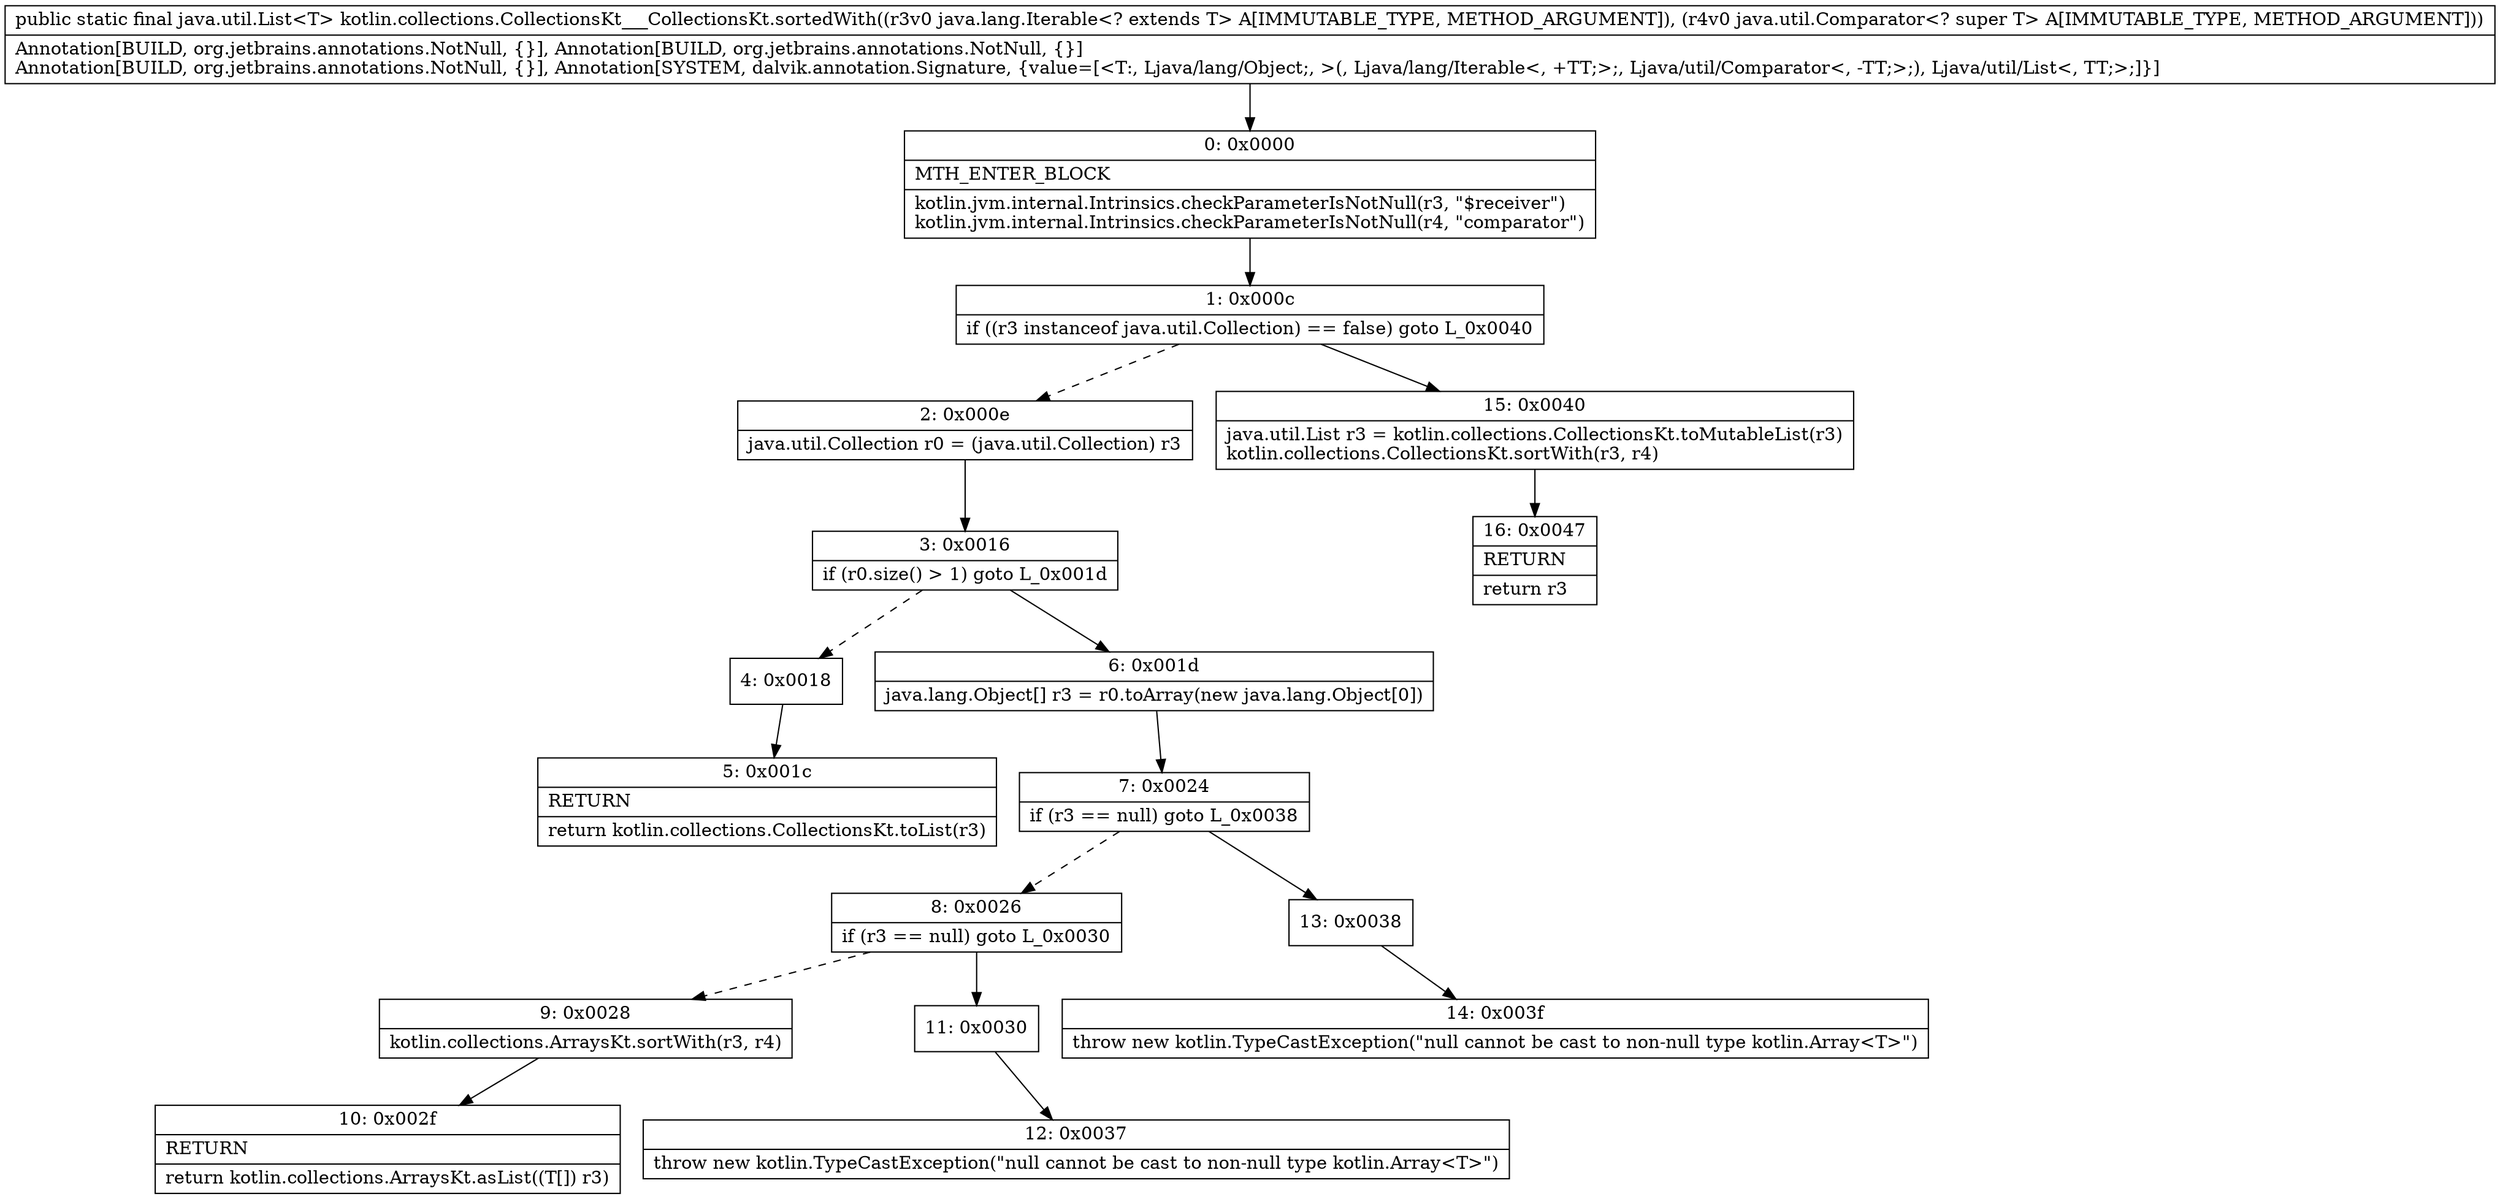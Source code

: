 digraph "CFG forkotlin.collections.CollectionsKt___CollectionsKt.sortedWith(Ljava\/lang\/Iterable;Ljava\/util\/Comparator;)Ljava\/util\/List;" {
Node_0 [shape=record,label="{0\:\ 0x0000|MTH_ENTER_BLOCK\l|kotlin.jvm.internal.Intrinsics.checkParameterIsNotNull(r3, \"$receiver\")\lkotlin.jvm.internal.Intrinsics.checkParameterIsNotNull(r4, \"comparator\")\l}"];
Node_1 [shape=record,label="{1\:\ 0x000c|if ((r3 instanceof java.util.Collection) == false) goto L_0x0040\l}"];
Node_2 [shape=record,label="{2\:\ 0x000e|java.util.Collection r0 = (java.util.Collection) r3\l}"];
Node_3 [shape=record,label="{3\:\ 0x0016|if (r0.size() \> 1) goto L_0x001d\l}"];
Node_4 [shape=record,label="{4\:\ 0x0018}"];
Node_5 [shape=record,label="{5\:\ 0x001c|RETURN\l|return kotlin.collections.CollectionsKt.toList(r3)\l}"];
Node_6 [shape=record,label="{6\:\ 0x001d|java.lang.Object[] r3 = r0.toArray(new java.lang.Object[0])\l}"];
Node_7 [shape=record,label="{7\:\ 0x0024|if (r3 == null) goto L_0x0038\l}"];
Node_8 [shape=record,label="{8\:\ 0x0026|if (r3 == null) goto L_0x0030\l}"];
Node_9 [shape=record,label="{9\:\ 0x0028|kotlin.collections.ArraysKt.sortWith(r3, r4)\l}"];
Node_10 [shape=record,label="{10\:\ 0x002f|RETURN\l|return kotlin.collections.ArraysKt.asList((T[]) r3)\l}"];
Node_11 [shape=record,label="{11\:\ 0x0030}"];
Node_12 [shape=record,label="{12\:\ 0x0037|throw new kotlin.TypeCastException(\"null cannot be cast to non\-null type kotlin.Array\<T\>\")\l}"];
Node_13 [shape=record,label="{13\:\ 0x0038}"];
Node_14 [shape=record,label="{14\:\ 0x003f|throw new kotlin.TypeCastException(\"null cannot be cast to non\-null type kotlin.Array\<T\>\")\l}"];
Node_15 [shape=record,label="{15\:\ 0x0040|java.util.List r3 = kotlin.collections.CollectionsKt.toMutableList(r3)\lkotlin.collections.CollectionsKt.sortWith(r3, r4)\l}"];
Node_16 [shape=record,label="{16\:\ 0x0047|RETURN\l|return r3\l}"];
MethodNode[shape=record,label="{public static final java.util.List\<T\> kotlin.collections.CollectionsKt___CollectionsKt.sortedWith((r3v0 java.lang.Iterable\<? extends T\> A[IMMUTABLE_TYPE, METHOD_ARGUMENT]), (r4v0 java.util.Comparator\<? super T\> A[IMMUTABLE_TYPE, METHOD_ARGUMENT]))  | Annotation[BUILD, org.jetbrains.annotations.NotNull, \{\}], Annotation[BUILD, org.jetbrains.annotations.NotNull, \{\}]\lAnnotation[BUILD, org.jetbrains.annotations.NotNull, \{\}], Annotation[SYSTEM, dalvik.annotation.Signature, \{value=[\<T:, Ljava\/lang\/Object;, \>(, Ljava\/lang\/Iterable\<, +TT;\>;, Ljava\/util\/Comparator\<, \-TT;\>;), Ljava\/util\/List\<, TT;\>;]\}]\l}"];
MethodNode -> Node_0;
Node_0 -> Node_1;
Node_1 -> Node_2[style=dashed];
Node_1 -> Node_15;
Node_2 -> Node_3;
Node_3 -> Node_4[style=dashed];
Node_3 -> Node_6;
Node_4 -> Node_5;
Node_6 -> Node_7;
Node_7 -> Node_8[style=dashed];
Node_7 -> Node_13;
Node_8 -> Node_9[style=dashed];
Node_8 -> Node_11;
Node_9 -> Node_10;
Node_11 -> Node_12;
Node_13 -> Node_14;
Node_15 -> Node_16;
}

